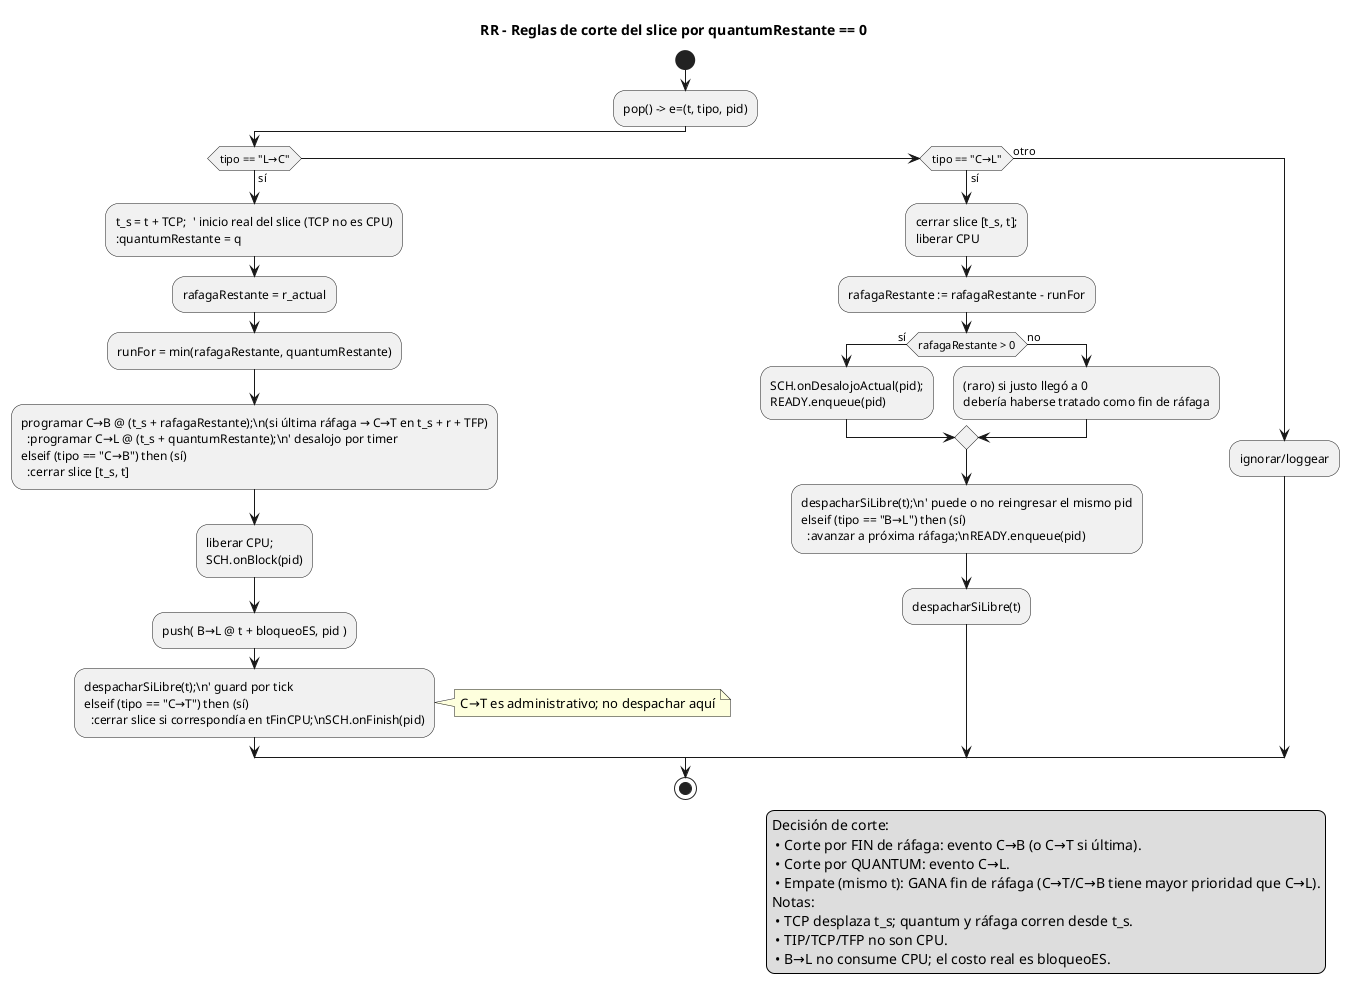 @startuml 06-actividad-rr
title RR – Reglas de corte del slice por quantumRestante == 0

start
:pop() -> e=(t, tipo, pid);

if (tipo == "L→C") then (sí)
  :t_s = t + TCP;  ' inicio real del slice (TCP no es CPU)
  :quantumRestante = q;
  :rafagaRestante = r_actual;
  :runFor = min(rafagaRestante, quantumRestante);
  :programar C→B @ (t_s + rafagaRestante);\n(si última ráfaga → C→T en t_s + r + TFP)
  :programar C→L @ (t_s + quantumRestante);\n' desalojo por timer
elseif (tipo == "C→B") then (sí)
  :cerrar slice [t_s, t];
  :liberar CPU;\nSCH.onBlock(pid);
  :push( B→L @ t + bloqueoES, pid );
  :despacharSiLibre(t);\n' guard por tick
elseif (tipo == "C→T") then (sí)
  :cerrar slice si correspondía en tFinCPU;\nSCH.onFinish(pid);
  note right : C→T es administrativo; no despachar aquí
elseif (tipo == "C→L") then (sí)
  :cerrar slice [t_s, t];\nliberar CPU;
  :rafagaRestante := rafagaRestante - runFor;
  if (rafagaRestante > 0) then (sí)
    :SCH.onDesalojoActual(pid);\nREADY.enqueue(pid);
  else (no)
    :(raro) si justo llegó a 0\ndebería haberse tratado como fin de ráfaga;
  endif
  :despacharSiLibre(t);\n' puede o no reingresar el mismo pid
elseif (tipo == "B→L") then (sí)
  :avanzar a próxima ráfaga;\nREADY.enqueue(pid);
  :despacharSiLibre(t);
else (otro)
  :ignorar/loggear;
endif

stop

legend right
  Decisión de corte:
   • Corte por FIN de ráfaga: evento C→B (o C→T si última).
   • Corte por QUANTUM: evento C→L.
   • Empate (mismo t): GANA fin de ráfaga (C→T/C→B tiene mayor prioridad que C→L).
  Notas:
   • TCP desplaza t_s; quantum y ráfaga corren desde t_s.
   • TIP/TCP/TFP no son CPU.
   • B→L no consume CPU; el costo real es bloqueoES.
endlegend
@enduml
